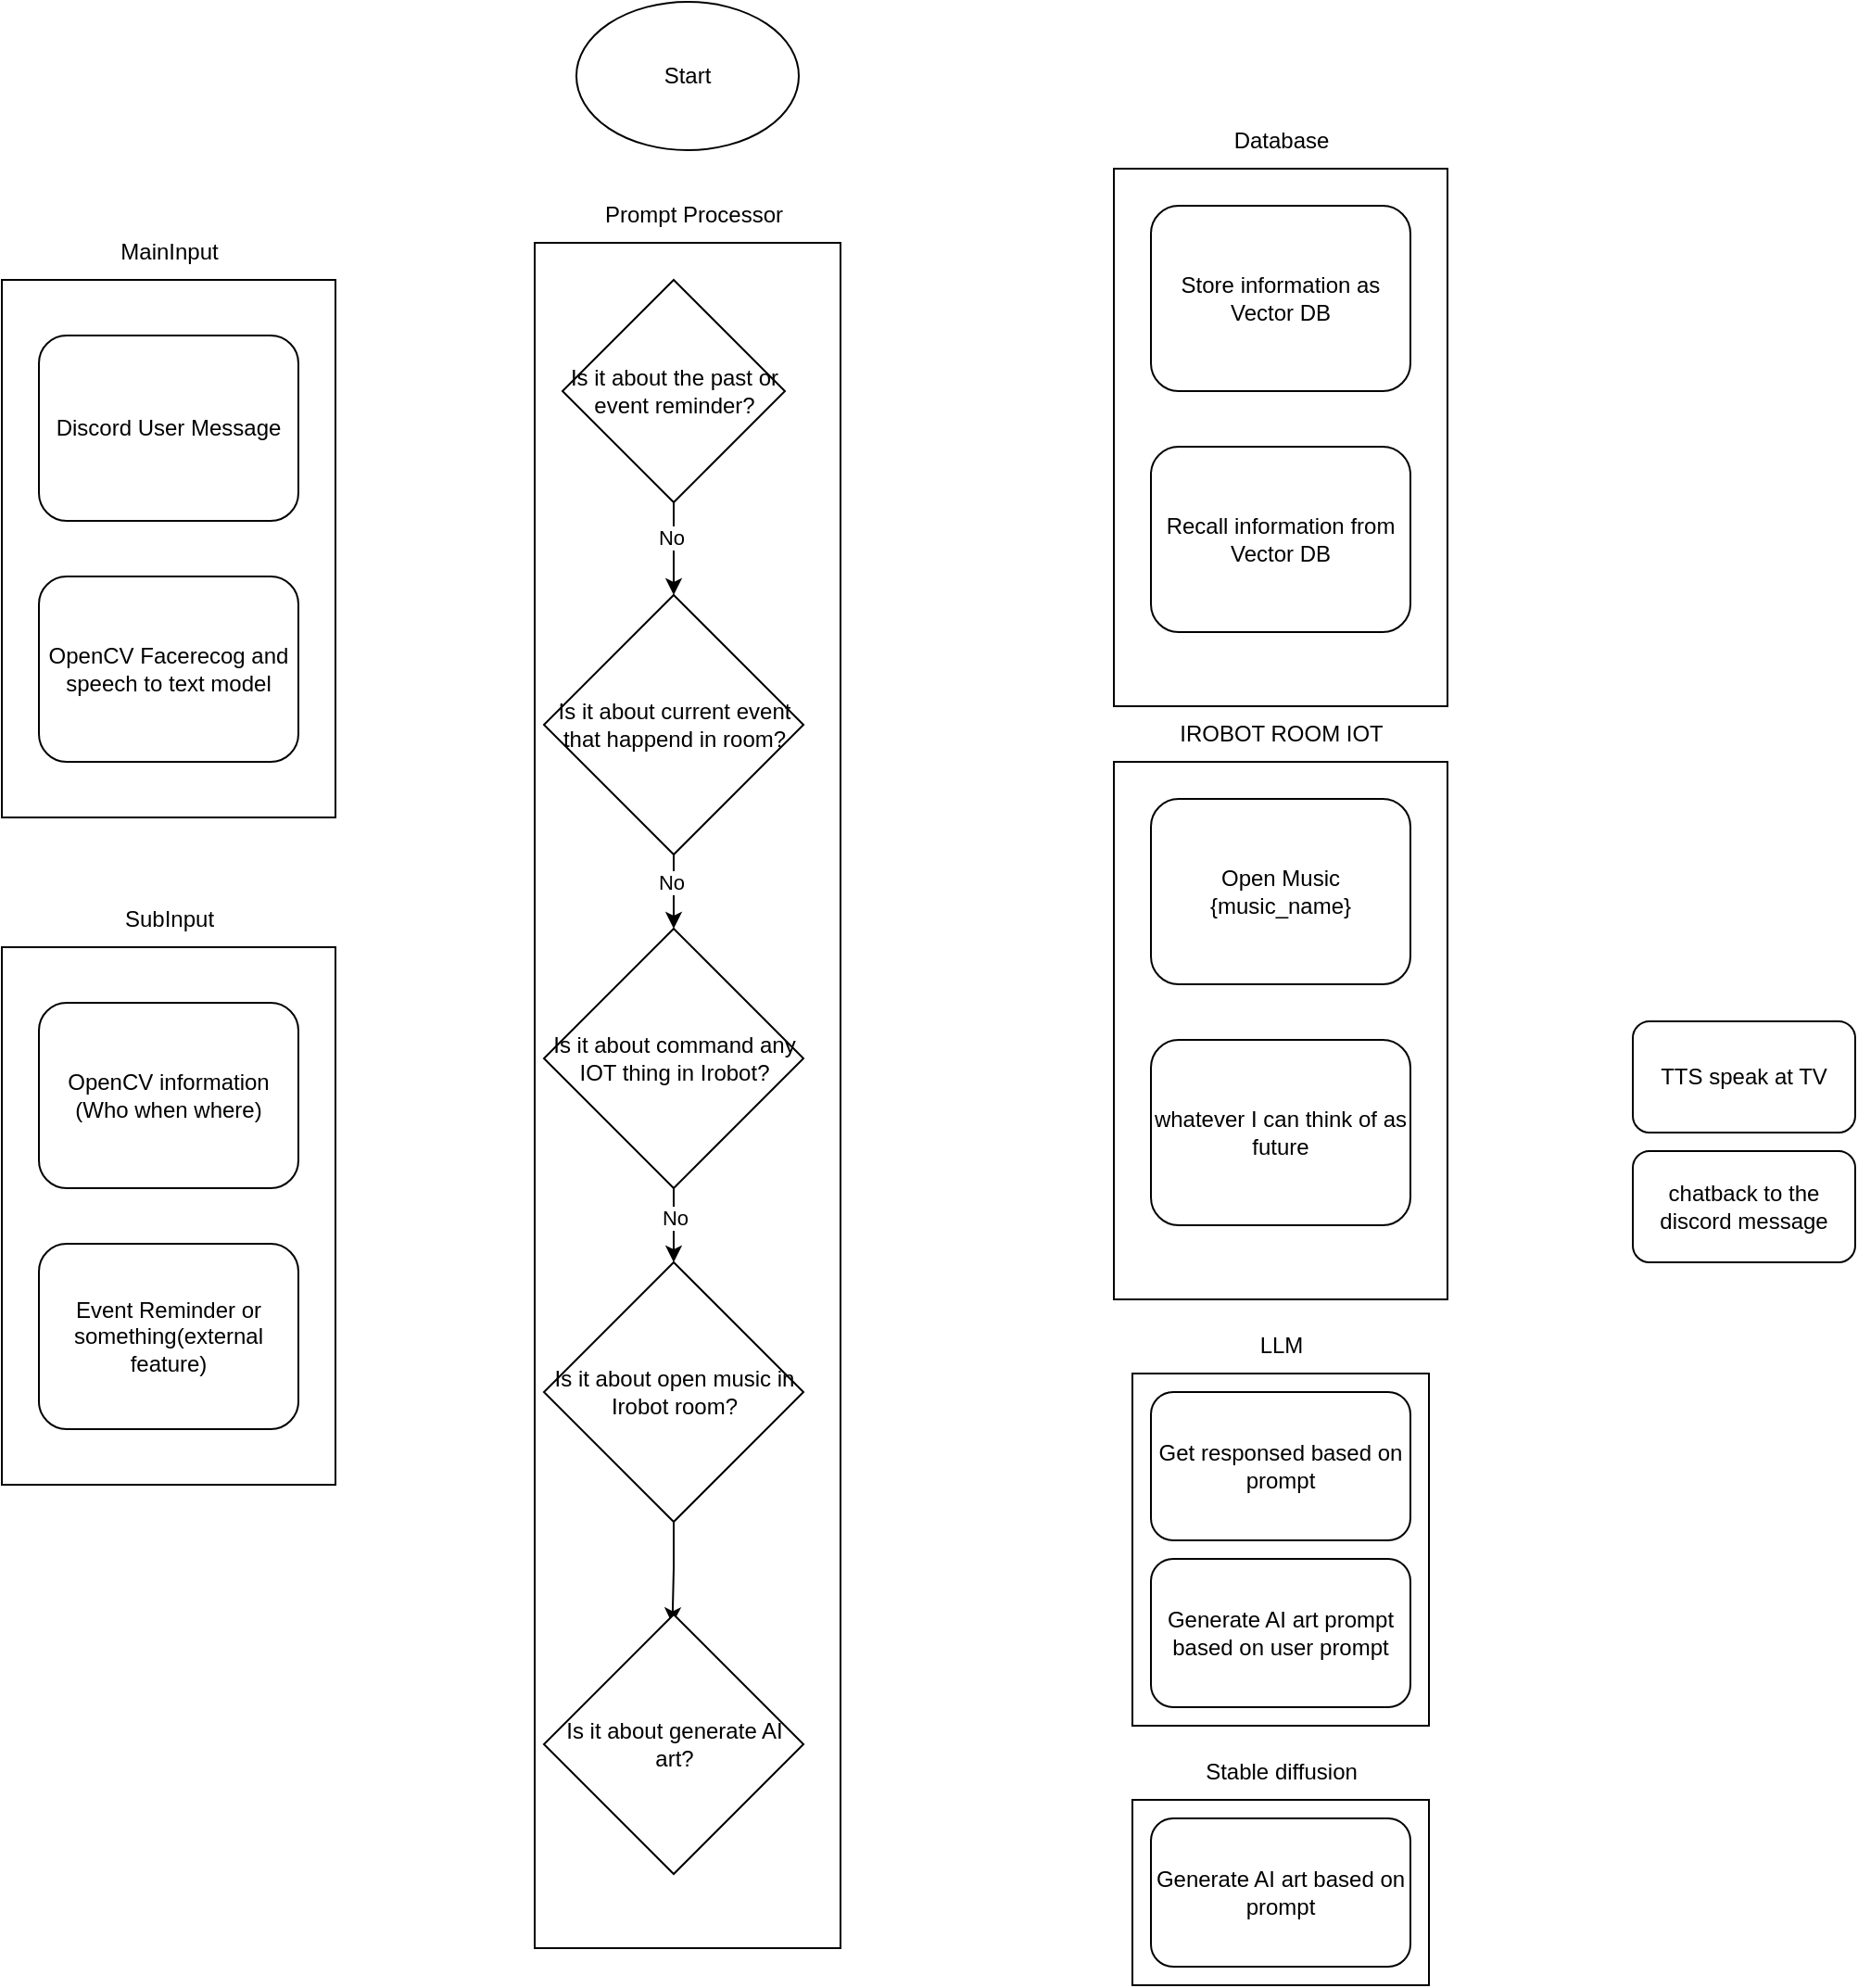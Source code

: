 <mxfile version="21.6.8" type="github">
  <diagram name="Page-1" id="GwgGnx4j7lu23LvewV51">
    <mxGraphModel dx="636" dy="1451" grid="1" gridSize="10" guides="1" tooltips="1" connect="1" arrows="1" fold="1" page="1" pageScale="1" pageWidth="850" pageHeight="1100" math="0" shadow="0">
      <root>
        <mxCell id="0" />
        <mxCell id="1" parent="0" />
        <mxCell id="qoHN5rkRYO1P3XWgeGAL-2" value="Start" style="ellipse;whiteSpace=wrap;html=1;" vertex="1" parent="1">
          <mxGeometry x="360" y="-410" width="120" height="80" as="geometry" />
        </mxCell>
        <mxCell id="qoHN5rkRYO1P3XWgeGAL-8" value="" style="group" vertex="1" connectable="0" parent="1">
          <mxGeometry x="50" y="-290" width="180" height="320" as="geometry" />
        </mxCell>
        <mxCell id="qoHN5rkRYO1P3XWgeGAL-6" value="" style="rounded=0;whiteSpace=wrap;html=1;" vertex="1" parent="qoHN5rkRYO1P3XWgeGAL-8">
          <mxGeometry y="30" width="180" height="290" as="geometry" />
        </mxCell>
        <mxCell id="qoHN5rkRYO1P3XWgeGAL-4" value="Discord User Message" style="rounded=1;whiteSpace=wrap;html=1;" vertex="1" parent="qoHN5rkRYO1P3XWgeGAL-8">
          <mxGeometry x="20" y="60" width="140" height="100" as="geometry" />
        </mxCell>
        <mxCell id="qoHN5rkRYO1P3XWgeGAL-5" value="OpenCV Facerecog and speech to text model" style="rounded=1;whiteSpace=wrap;html=1;" vertex="1" parent="qoHN5rkRYO1P3XWgeGAL-8">
          <mxGeometry x="20" y="190" width="140" height="100" as="geometry" />
        </mxCell>
        <mxCell id="qoHN5rkRYO1P3XWgeGAL-7" value="MainInput" style="text;html=1;align=center;verticalAlign=middle;resizable=0;points=[];autosize=1;strokeColor=none;fillColor=none;" vertex="1" parent="qoHN5rkRYO1P3XWgeGAL-8">
          <mxGeometry x="50" width="80" height="30" as="geometry" />
        </mxCell>
        <mxCell id="qoHN5rkRYO1P3XWgeGAL-9" value="" style="group" vertex="1" connectable="0" parent="1">
          <mxGeometry x="50" y="70" width="180" height="320" as="geometry" />
        </mxCell>
        <mxCell id="qoHN5rkRYO1P3XWgeGAL-10" value="" style="rounded=0;whiteSpace=wrap;html=1;" vertex="1" parent="qoHN5rkRYO1P3XWgeGAL-9">
          <mxGeometry y="30" width="180" height="290" as="geometry" />
        </mxCell>
        <mxCell id="qoHN5rkRYO1P3XWgeGAL-11" value="OpenCV information&lt;br&gt;(Who when where)" style="rounded=1;whiteSpace=wrap;html=1;" vertex="1" parent="qoHN5rkRYO1P3XWgeGAL-9">
          <mxGeometry x="20" y="60" width="140" height="100" as="geometry" />
        </mxCell>
        <mxCell id="qoHN5rkRYO1P3XWgeGAL-12" value="Event Reminder or something(external feature)" style="rounded=1;whiteSpace=wrap;html=1;" vertex="1" parent="qoHN5rkRYO1P3XWgeGAL-9">
          <mxGeometry x="20" y="190" width="140" height="100" as="geometry" />
        </mxCell>
        <mxCell id="qoHN5rkRYO1P3XWgeGAL-13" value="SubInput" style="text;html=1;align=center;verticalAlign=middle;resizable=0;points=[];autosize=1;strokeColor=none;fillColor=none;" vertex="1" parent="qoHN5rkRYO1P3XWgeGAL-9">
          <mxGeometry x="55" width="70" height="30" as="geometry" />
        </mxCell>
        <mxCell id="qoHN5rkRYO1P3XWgeGAL-38" value="" style="group" vertex="1" connectable="0" parent="1">
          <mxGeometry x="650" y="-350" width="180" height="320" as="geometry" />
        </mxCell>
        <mxCell id="qoHN5rkRYO1P3XWgeGAL-39" value="" style="rounded=0;whiteSpace=wrap;html=1;" vertex="1" parent="qoHN5rkRYO1P3XWgeGAL-38">
          <mxGeometry y="30" width="180" height="290" as="geometry" />
        </mxCell>
        <mxCell id="qoHN5rkRYO1P3XWgeGAL-41" value="Store information as Vector DB" style="rounded=1;whiteSpace=wrap;html=1;" vertex="1" parent="qoHN5rkRYO1P3XWgeGAL-38">
          <mxGeometry x="20" y="50" width="140" height="100" as="geometry" />
        </mxCell>
        <mxCell id="qoHN5rkRYO1P3XWgeGAL-42" value="Database" style="text;html=1;align=center;verticalAlign=middle;resizable=0;points=[];autosize=1;strokeColor=none;fillColor=none;" vertex="1" parent="qoHN5rkRYO1P3XWgeGAL-38">
          <mxGeometry x="55" width="70" height="30" as="geometry" />
        </mxCell>
        <mxCell id="qoHN5rkRYO1P3XWgeGAL-43" value="Recall information from Vector DB" style="rounded=1;whiteSpace=wrap;html=1;" vertex="1" parent="qoHN5rkRYO1P3XWgeGAL-38">
          <mxGeometry x="20" y="180" width="140" height="100" as="geometry" />
        </mxCell>
        <mxCell id="qoHN5rkRYO1P3XWgeGAL-46" value="" style="group" vertex="1" connectable="0" parent="1">
          <mxGeometry x="650" y="-30" width="180" height="320" as="geometry" />
        </mxCell>
        <mxCell id="qoHN5rkRYO1P3XWgeGAL-47" value="" style="rounded=0;whiteSpace=wrap;html=1;" vertex="1" parent="qoHN5rkRYO1P3XWgeGAL-46">
          <mxGeometry y="30" width="180" height="290" as="geometry" />
        </mxCell>
        <mxCell id="qoHN5rkRYO1P3XWgeGAL-48" value="Open Music {music_name}" style="rounded=1;whiteSpace=wrap;html=1;" vertex="1" parent="qoHN5rkRYO1P3XWgeGAL-46">
          <mxGeometry x="20" y="50" width="140" height="100" as="geometry" />
        </mxCell>
        <mxCell id="qoHN5rkRYO1P3XWgeGAL-49" value="IROBOT ROOM IOT" style="text;html=1;align=center;verticalAlign=middle;resizable=0;points=[];autosize=1;strokeColor=none;fillColor=none;" vertex="1" parent="qoHN5rkRYO1P3XWgeGAL-46">
          <mxGeometry x="25" width="130" height="30" as="geometry" />
        </mxCell>
        <mxCell id="qoHN5rkRYO1P3XWgeGAL-50" value="whatever I can think of as future" style="rounded=1;whiteSpace=wrap;html=1;" vertex="1" parent="qoHN5rkRYO1P3XWgeGAL-46">
          <mxGeometry x="20" y="180" width="140" height="100" as="geometry" />
        </mxCell>
        <mxCell id="qoHN5rkRYO1P3XWgeGAL-61" value="TTS speak at TV" style="rounded=1;whiteSpace=wrap;html=1;" vertex="1" parent="1">
          <mxGeometry x="930" y="140" width="120" height="60" as="geometry" />
        </mxCell>
        <mxCell id="qoHN5rkRYO1P3XWgeGAL-62" value="chatback to the discord message" style="rounded=1;whiteSpace=wrap;html=1;" vertex="1" parent="1">
          <mxGeometry x="930" y="210" width="120" height="60" as="geometry" />
        </mxCell>
        <mxCell id="qoHN5rkRYO1P3XWgeGAL-21" value="" style="rounded=0;whiteSpace=wrap;html=1;" vertex="1" parent="1">
          <mxGeometry x="337.5" y="-280" width="165" height="920" as="geometry" />
        </mxCell>
        <mxCell id="qoHN5rkRYO1P3XWgeGAL-23" value="Prompt Processor" style="text;html=1;align=center;verticalAlign=middle;resizable=0;points=[];autosize=1;strokeColor=none;fillColor=none;" vertex="1" parent="1">
          <mxGeometry x="362.5" y="-310" width="120" height="30" as="geometry" />
        </mxCell>
        <mxCell id="qoHN5rkRYO1P3XWgeGAL-28" value="Is it about the past or event reminder?" style="rhombus;whiteSpace=wrap;html=1;" vertex="1" parent="1">
          <mxGeometry x="352.5" y="-260" width="120" height="120" as="geometry" />
        </mxCell>
        <mxCell id="qoHN5rkRYO1P3XWgeGAL-29" value="Is it about current event that happend in room?" style="rhombus;whiteSpace=wrap;html=1;" vertex="1" parent="1">
          <mxGeometry x="342.5" y="-90" width="140" height="140" as="geometry" />
        </mxCell>
        <mxCell id="qoHN5rkRYO1P3XWgeGAL-54" style="edgeStyle=orthogonalEdgeStyle;rounded=0;orthogonalLoop=1;jettySize=auto;html=1;entryX=0.5;entryY=0;entryDx=0;entryDy=0;" edge="1" parent="1" source="qoHN5rkRYO1P3XWgeGAL-28" target="qoHN5rkRYO1P3XWgeGAL-29">
          <mxGeometry relative="1" as="geometry" />
        </mxCell>
        <mxCell id="qoHN5rkRYO1P3XWgeGAL-55" value="No" style="edgeLabel;html=1;align=center;verticalAlign=middle;resizable=0;points=[];" vertex="1" connectable="0" parent="qoHN5rkRYO1P3XWgeGAL-54">
          <mxGeometry x="-0.243" y="-2" relative="1" as="geometry">
            <mxPoint as="offset" />
          </mxGeometry>
        </mxCell>
        <mxCell id="qoHN5rkRYO1P3XWgeGAL-30" value="Is it about command any IOT thing in Irobot?" style="rhombus;whiteSpace=wrap;html=1;" vertex="1" parent="1">
          <mxGeometry x="342.5" y="90" width="140" height="140" as="geometry" />
        </mxCell>
        <mxCell id="qoHN5rkRYO1P3XWgeGAL-56" style="edgeStyle=orthogonalEdgeStyle;rounded=0;orthogonalLoop=1;jettySize=auto;html=1;entryX=0.5;entryY=0;entryDx=0;entryDy=0;" edge="1" parent="1" source="qoHN5rkRYO1P3XWgeGAL-29" target="qoHN5rkRYO1P3XWgeGAL-30">
          <mxGeometry relative="1" as="geometry" />
        </mxCell>
        <mxCell id="qoHN5rkRYO1P3XWgeGAL-57" value="No" style="edgeLabel;html=1;align=center;verticalAlign=middle;resizable=0;points=[];" vertex="1" connectable="0" parent="qoHN5rkRYO1P3XWgeGAL-56">
          <mxGeometry x="-0.287" y="-2" relative="1" as="geometry">
            <mxPoint as="offset" />
          </mxGeometry>
        </mxCell>
        <mxCell id="qoHN5rkRYO1P3XWgeGAL-64" style="edgeStyle=orthogonalEdgeStyle;rounded=0;orthogonalLoop=1;jettySize=auto;html=1;entryX=0.495;entryY=0.037;entryDx=0;entryDy=0;entryPerimeter=0;" edge="1" parent="1" source="qoHN5rkRYO1P3XWgeGAL-44" target="qoHN5rkRYO1P3XWgeGAL-63">
          <mxGeometry relative="1" as="geometry" />
        </mxCell>
        <mxCell id="qoHN5rkRYO1P3XWgeGAL-44" value="Is it about open music in Irobot room?" style="rhombus;whiteSpace=wrap;html=1;" vertex="1" parent="1">
          <mxGeometry x="342.5" y="270" width="140" height="140" as="geometry" />
        </mxCell>
        <mxCell id="qoHN5rkRYO1P3XWgeGAL-58" style="edgeStyle=orthogonalEdgeStyle;rounded=0;orthogonalLoop=1;jettySize=auto;html=1;entryX=0.5;entryY=0;entryDx=0;entryDy=0;" edge="1" parent="1" source="qoHN5rkRYO1P3XWgeGAL-30" target="qoHN5rkRYO1P3XWgeGAL-44">
          <mxGeometry relative="1" as="geometry" />
        </mxCell>
        <mxCell id="qoHN5rkRYO1P3XWgeGAL-59" value="No" style="edgeLabel;html=1;align=center;verticalAlign=middle;resizable=0;points=[];" vertex="1" connectable="0" parent="qoHN5rkRYO1P3XWgeGAL-58">
          <mxGeometry x="-0.22" relative="1" as="geometry">
            <mxPoint as="offset" />
          </mxGeometry>
        </mxCell>
        <mxCell id="qoHN5rkRYO1P3XWgeGAL-63" value="Is it about generate AI art?" style="rhombus;whiteSpace=wrap;html=1;" vertex="1" parent="1">
          <mxGeometry x="342.5" y="460" width="140" height="140" as="geometry" />
        </mxCell>
        <mxCell id="qoHN5rkRYO1P3XWgeGAL-68" value="" style="group" vertex="1" connectable="0" parent="1">
          <mxGeometry x="660" y="530" width="160" height="130" as="geometry" />
        </mxCell>
        <mxCell id="qoHN5rkRYO1P3XWgeGAL-65" value="Stable diffusion" style="text;html=1;align=center;verticalAlign=middle;resizable=0;points=[];autosize=1;strokeColor=none;fillColor=none;" vertex="1" parent="qoHN5rkRYO1P3XWgeGAL-68">
          <mxGeometry x="25" width="110" height="30" as="geometry" />
        </mxCell>
        <mxCell id="qoHN5rkRYO1P3XWgeGAL-66" value="" style="rounded=0;whiteSpace=wrap;html=1;" vertex="1" parent="qoHN5rkRYO1P3XWgeGAL-68">
          <mxGeometry y="30" width="160" height="100" as="geometry" />
        </mxCell>
        <mxCell id="qoHN5rkRYO1P3XWgeGAL-67" value="Generate AI art based on prompt" style="rounded=1;whiteSpace=wrap;html=1;" vertex="1" parent="qoHN5rkRYO1P3XWgeGAL-68">
          <mxGeometry x="10" y="40" width="140" height="80" as="geometry" />
        </mxCell>
        <mxCell id="qoHN5rkRYO1P3XWgeGAL-72" value="" style="group" vertex="1" connectable="0" parent="1">
          <mxGeometry x="660" y="300" width="160" height="220" as="geometry" />
        </mxCell>
        <mxCell id="qoHN5rkRYO1P3XWgeGAL-18" value="" style="rounded=0;whiteSpace=wrap;html=1;" vertex="1" parent="qoHN5rkRYO1P3XWgeGAL-72">
          <mxGeometry y="30" width="160" height="190" as="geometry" />
        </mxCell>
        <mxCell id="qoHN5rkRYO1P3XWgeGAL-14" value="Get responsed based on prompt" style="rounded=1;whiteSpace=wrap;html=1;" vertex="1" parent="qoHN5rkRYO1P3XWgeGAL-72">
          <mxGeometry x="10" y="40" width="140" height="80" as="geometry" />
        </mxCell>
        <mxCell id="qoHN5rkRYO1P3XWgeGAL-16" value="LLM" style="text;html=1;align=center;verticalAlign=middle;resizable=0;points=[];autosize=1;strokeColor=none;fillColor=none;" vertex="1" parent="qoHN5rkRYO1P3XWgeGAL-72">
          <mxGeometry x="55" width="50" height="30" as="geometry" />
        </mxCell>
        <mxCell id="qoHN5rkRYO1P3XWgeGAL-71" value="Generate AI art prompt based on user prompt" style="rounded=1;whiteSpace=wrap;html=1;" vertex="1" parent="qoHN5rkRYO1P3XWgeGAL-72">
          <mxGeometry x="10" y="130" width="140" height="80" as="geometry" />
        </mxCell>
      </root>
    </mxGraphModel>
  </diagram>
</mxfile>
